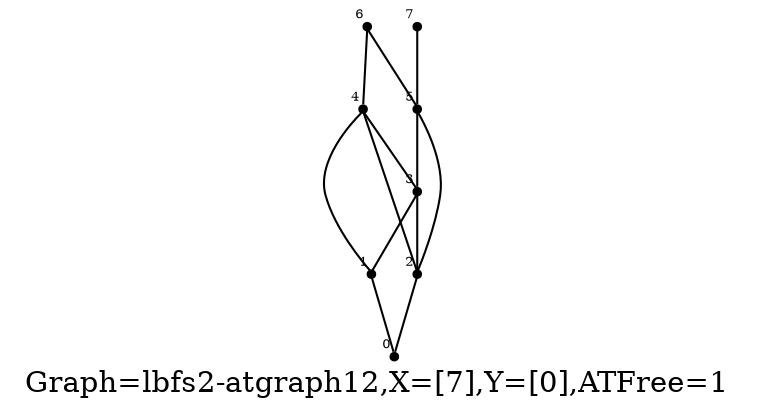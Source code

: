 /* Created by igraph 0.8.0-pre+0200568 */
graph {
  graph [
    label="Graph=lbfs2-atgraph12,X=[7],Y=[0],ATFree=1 "
    labelloc=bottom
  ];
  0 [
    pos="0.000000,1.000000!"
    shape=point
    fontsize=6
    xlabel=0
  ];
  1 [
    pos="0.900000,1.000000!"
    shape=point
    fontsize=6
    xlabel=1
  ];
  2 [
    pos="1.000000,0.000000!"
    shape=point
    fontsize=6
    xlabel=2
  ];
  3 [
    pos="2.000000,2.000000!"
    shape=point
    fontsize=6
    xlabel=3
  ];
  4 [
    pos="1.900000,1.000000!"
    shape=point
    fontsize=6
    xlabel=4
  ];
  5 [
    pos="2.000000,0.000000!"
    shape=point
    fontsize=6
    xlabel=5
  ];
  6 [
    pos="2.900000,1.000000!"
    shape=point
    fontsize=6
    xlabel=6
  ];
  7 [
    pos="3.000000,0.000000!"
    shape=point
    fontsize=6
    xlabel=7
  ];

  1 -- 0;
  2 -- 0;
  3 -- 1;
  4 -- 1;
  3 -- 2;
  4 -- 2;
  5 -- 2;
  5 -- 3;
  4 -- 3;
  6 -- 4;
  6 -- 5;
  7 -- 5;
}
